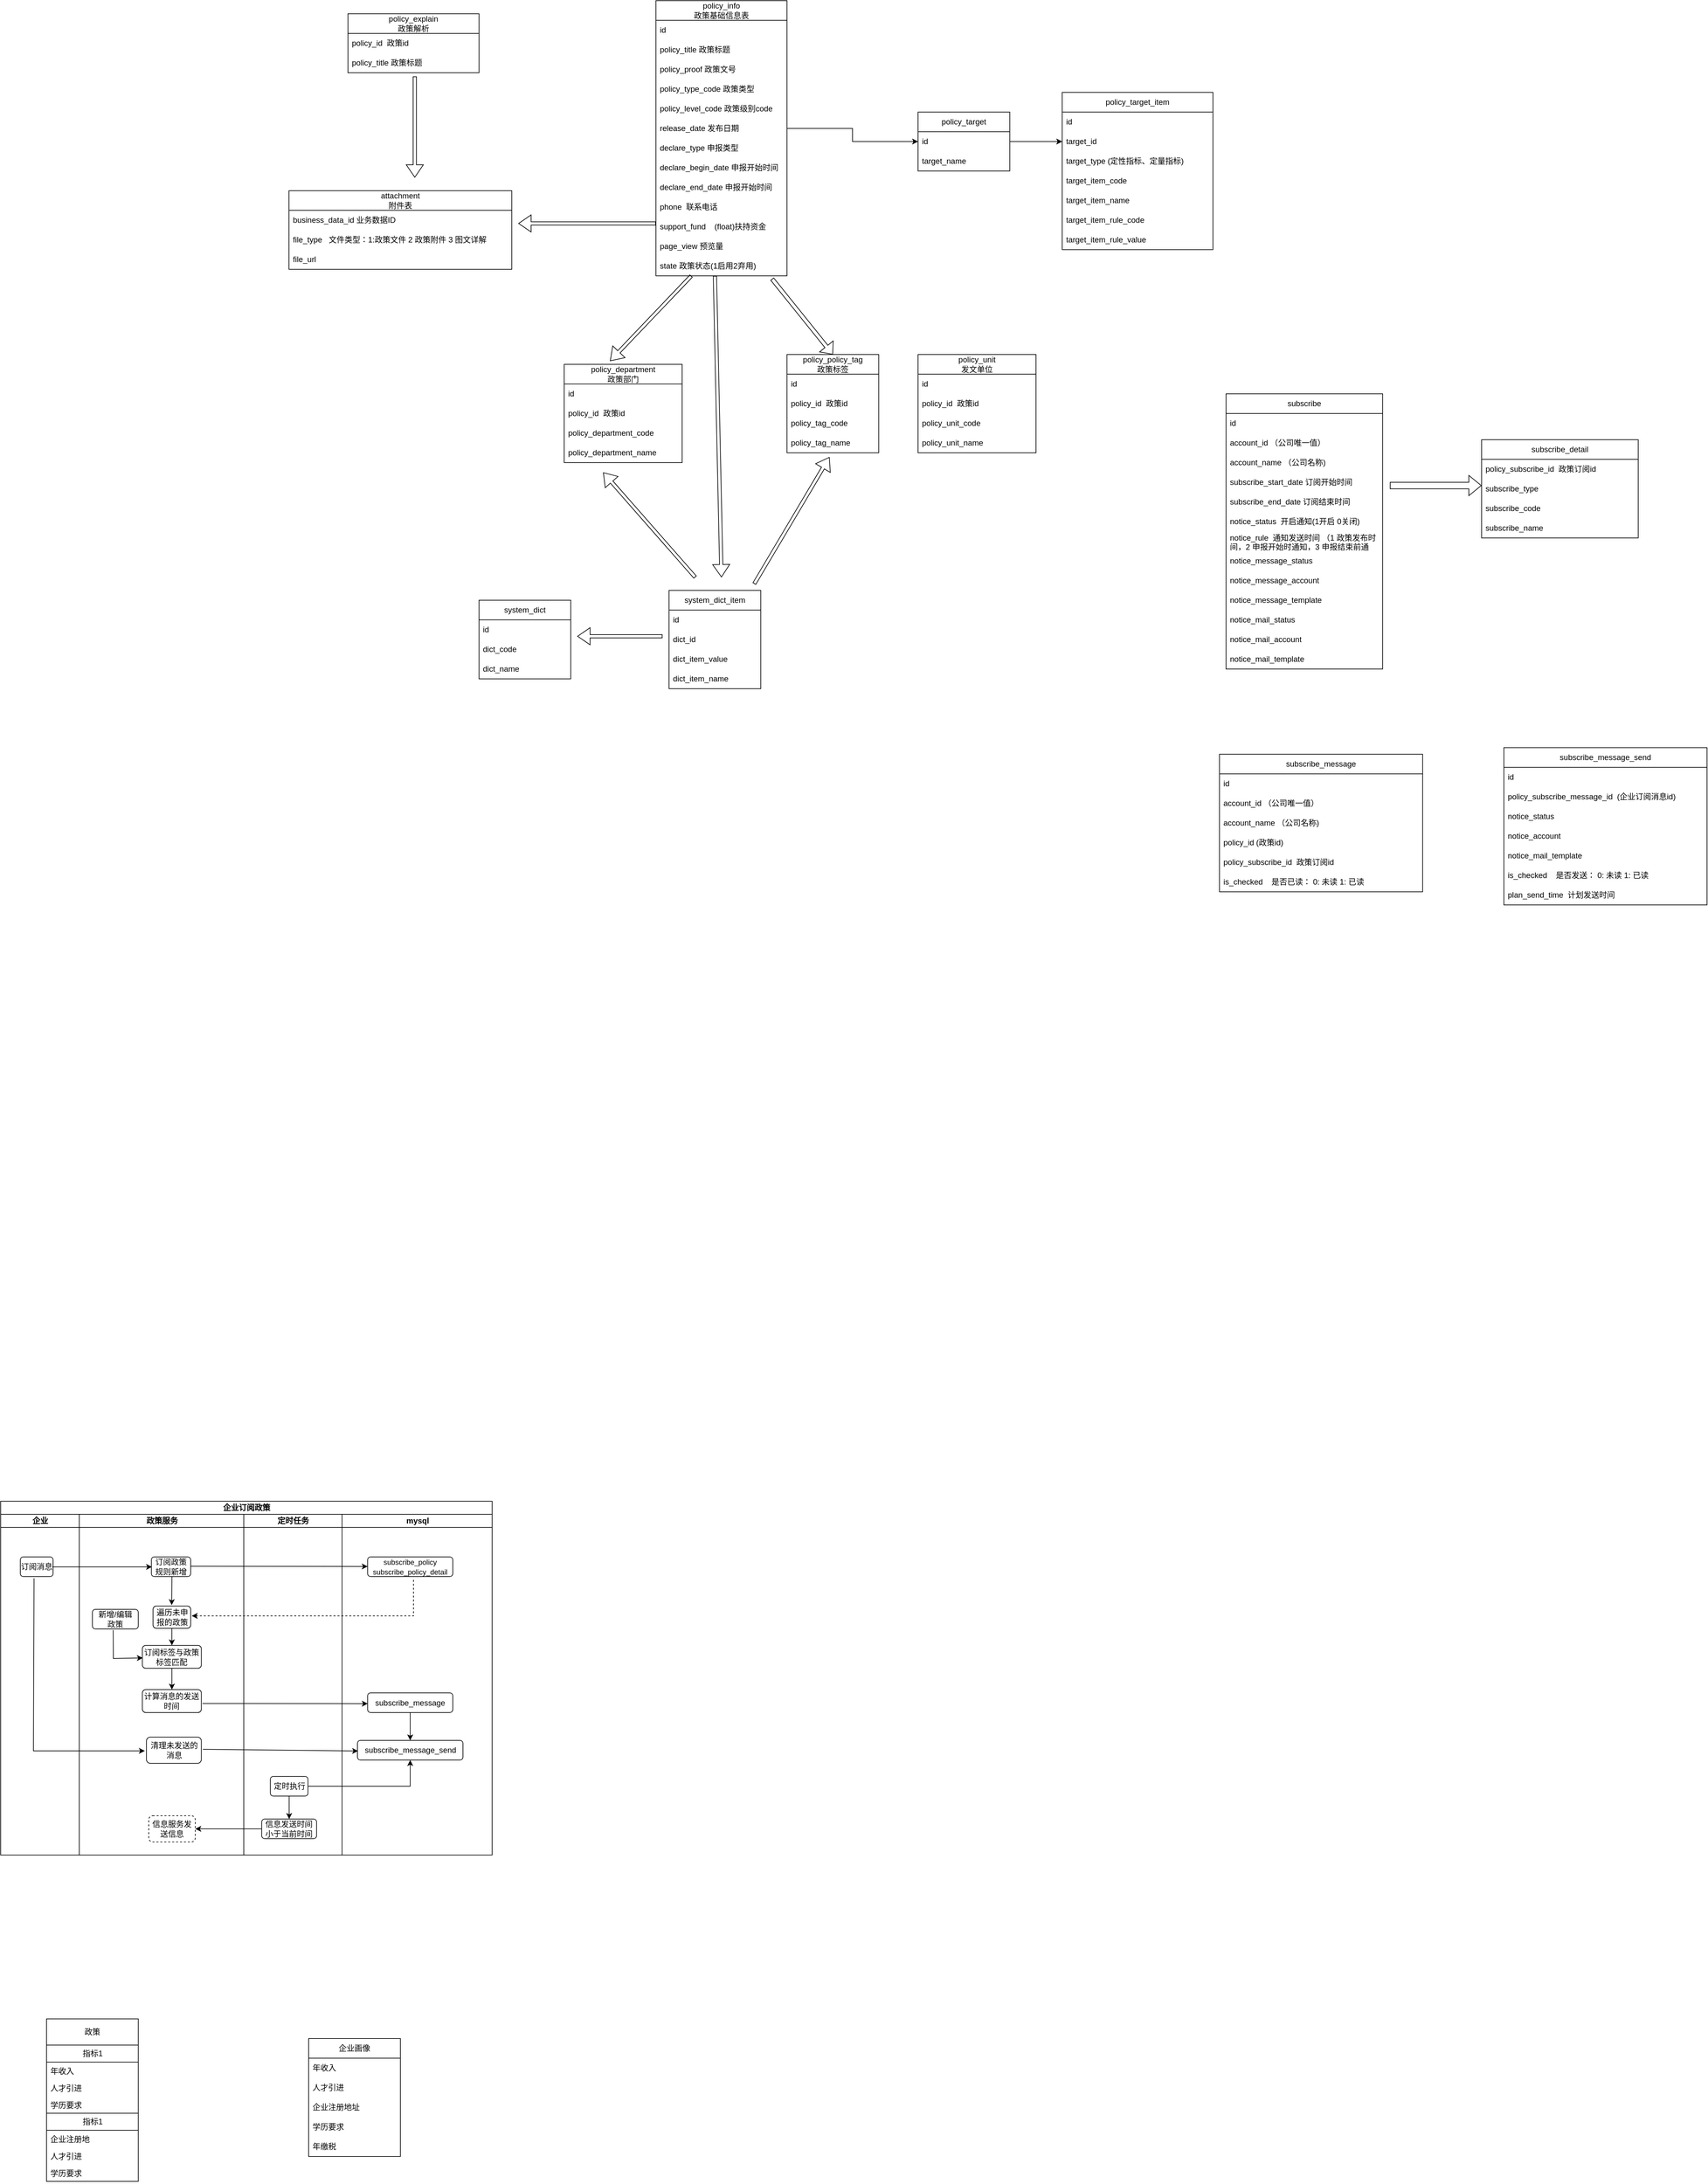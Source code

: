 <mxfile version="21.6.9" type="github">
  <diagram name="第 1 页" id="2xM9Q4XmKQ3uE5KLnZdW">
    <mxGraphModel dx="1790" dy="1680" grid="1" gridSize="10" guides="1" tooltips="1" connect="0" arrows="1" fold="1" page="1" pageScale="1" pageWidth="827" pageHeight="1169" math="0" shadow="0">
      <root>
        <mxCell id="0" />
        <mxCell id="1" parent="0" />
        <mxCell id="bisRe-8OawZfb11u8gYM-2" value="policy_info&lt;br&gt;政策基础信息表" style="swimlane;fontStyle=0;childLayout=stackLayout;horizontal=1;startSize=30;horizontalStack=0;resizeParent=1;resizeParentMax=0;resizeLast=0;collapsible=1;marginBottom=0;whiteSpace=wrap;html=1;" parent="1" vertex="1">
          <mxGeometry x="360" y="-120" width="200" height="420" as="geometry" />
        </mxCell>
        <mxCell id="bisRe-8OawZfb11u8gYM-3" value="id" style="text;strokeColor=none;fillColor=none;align=left;verticalAlign=middle;spacingLeft=4;spacingRight=4;overflow=hidden;points=[[0,0.5],[1,0.5]];portConstraint=eastwest;rotatable=0;whiteSpace=wrap;html=1;" parent="bisRe-8OawZfb11u8gYM-2" vertex="1">
          <mxGeometry y="30" width="200" height="30" as="geometry" />
        </mxCell>
        <mxCell id="bisRe-8OawZfb11u8gYM-4" value="policy_title&amp;nbsp;政策标题" style="text;strokeColor=none;fillColor=none;align=left;verticalAlign=middle;spacingLeft=4;spacingRight=4;overflow=hidden;points=[[0,0.5],[1,0.5]];portConstraint=eastwest;rotatable=0;whiteSpace=wrap;html=1;" parent="bisRe-8OawZfb11u8gYM-2" vertex="1">
          <mxGeometry y="60" width="200" height="30" as="geometry" />
        </mxCell>
        <mxCell id="bisRe-8OawZfb11u8gYM-5" value="policy_proof&amp;nbsp;政策文号" style="text;strokeColor=none;fillColor=none;align=left;verticalAlign=middle;spacingLeft=4;spacingRight=4;overflow=hidden;points=[[0,0.5],[1,0.5]];portConstraint=eastwest;rotatable=0;whiteSpace=wrap;html=1;" parent="bisRe-8OawZfb11u8gYM-2" vertex="1">
          <mxGeometry y="90" width="200" height="30" as="geometry" />
        </mxCell>
        <mxCell id="bisRe-8OawZfb11u8gYM-113" value="policy_type_code 政策类型" style="text;strokeColor=none;fillColor=none;align=left;verticalAlign=middle;spacingLeft=4;spacingRight=4;overflow=hidden;points=[[0,0.5],[1,0.5]];portConstraint=eastwest;rotatable=0;whiteSpace=wrap;html=1;" parent="bisRe-8OawZfb11u8gYM-2" vertex="1">
          <mxGeometry y="120" width="200" height="30" as="geometry" />
        </mxCell>
        <mxCell id="bisRe-8OawZfb11u8gYM-114" value="policy_level_code 政策级别code" style="text;strokeColor=none;fillColor=none;align=left;verticalAlign=middle;spacingLeft=4;spacingRight=4;overflow=hidden;points=[[0,0.5],[1,0.5]];portConstraint=eastwest;rotatable=0;whiteSpace=wrap;html=1;" parent="bisRe-8OawZfb11u8gYM-2" vertex="1">
          <mxGeometry y="150" width="200" height="30" as="geometry" />
        </mxCell>
        <mxCell id="bisRe-8OawZfb11u8gYM-95" value="release_date 发布日期" style="text;strokeColor=none;fillColor=none;align=left;verticalAlign=middle;spacingLeft=4;spacingRight=4;overflow=hidden;points=[[0,0.5],[1,0.5]];portConstraint=eastwest;rotatable=0;whiteSpace=wrap;html=1;" parent="bisRe-8OawZfb11u8gYM-2" vertex="1">
          <mxGeometry y="180" width="200" height="30" as="geometry" />
        </mxCell>
        <mxCell id="bisRe-8OawZfb11u8gYM-100" value="declare_type&amp;nbsp;申报类型" style="text;strokeColor=none;fillColor=none;align=left;verticalAlign=middle;spacingLeft=4;spacingRight=4;overflow=hidden;points=[[0,0.5],[1,0.5]];portConstraint=eastwest;rotatable=0;whiteSpace=wrap;html=1;" parent="bisRe-8OawZfb11u8gYM-2" vertex="1">
          <mxGeometry y="210" width="200" height="30" as="geometry" />
        </mxCell>
        <mxCell id="bisRe-8OawZfb11u8gYM-98" value="declare_begin_date&amp;nbsp;申报开始时间" style="text;strokeColor=none;fillColor=none;align=left;verticalAlign=middle;spacingLeft=4;spacingRight=4;overflow=hidden;points=[[0,0.5],[1,0.5]];portConstraint=eastwest;rotatable=0;whiteSpace=wrap;html=1;" parent="bisRe-8OawZfb11u8gYM-2" vertex="1">
          <mxGeometry y="240" width="200" height="30" as="geometry" />
        </mxCell>
        <mxCell id="bisRe-8OawZfb11u8gYM-97" value="declare_end_date&amp;nbsp;申报开始时间" style="text;strokeColor=none;fillColor=none;align=left;verticalAlign=middle;spacingLeft=4;spacingRight=4;overflow=hidden;points=[[0,0.5],[1,0.5]];portConstraint=eastwest;rotatable=0;whiteSpace=wrap;html=1;" parent="bisRe-8OawZfb11u8gYM-2" vertex="1">
          <mxGeometry y="270" width="200" height="30" as="geometry" />
        </mxCell>
        <mxCell id="bisRe-8OawZfb11u8gYM-99" value="phone&amp;nbsp; 联系电话" style="text;strokeColor=none;fillColor=none;align=left;verticalAlign=middle;spacingLeft=4;spacingRight=4;overflow=hidden;points=[[0,0.5],[1,0.5]];portConstraint=eastwest;rotatable=0;whiteSpace=wrap;html=1;" parent="bisRe-8OawZfb11u8gYM-2" vertex="1">
          <mxGeometry y="300" width="200" height="30" as="geometry" />
        </mxCell>
        <mxCell id="bisRe-8OawZfb11u8gYM-101" value="support_fund&amp;nbsp; &amp;nbsp; (float)扶持资金" style="text;strokeColor=none;fillColor=none;align=left;verticalAlign=middle;spacingLeft=4;spacingRight=4;overflow=hidden;points=[[0,0.5],[1,0.5]];portConstraint=eastwest;rotatable=0;whiteSpace=wrap;html=1;" parent="bisRe-8OawZfb11u8gYM-2" vertex="1">
          <mxGeometry y="330" width="200" height="30" as="geometry" />
        </mxCell>
        <mxCell id="bisRe-8OawZfb11u8gYM-102" value="page_view 预览量" style="text;strokeColor=none;fillColor=none;align=left;verticalAlign=middle;spacingLeft=4;spacingRight=4;overflow=hidden;points=[[0,0.5],[1,0.5]];portConstraint=eastwest;rotatable=0;whiteSpace=wrap;html=1;" parent="bisRe-8OawZfb11u8gYM-2" vertex="1">
          <mxGeometry y="360" width="200" height="30" as="geometry" />
        </mxCell>
        <mxCell id="bisRe-8OawZfb11u8gYM-127" value="state 政策状态(1启用2弃用)" style="text;strokeColor=none;fillColor=none;align=left;verticalAlign=middle;spacingLeft=4;spacingRight=4;overflow=hidden;points=[[0,0.5],[1,0.5]];portConstraint=eastwest;rotatable=0;whiteSpace=wrap;html=1;" parent="bisRe-8OawZfb11u8gYM-2" vertex="1">
          <mxGeometry y="390" width="200" height="30" as="geometry" />
        </mxCell>
        <mxCell id="bisRe-8OawZfb11u8gYM-6" value="attachment&lt;br&gt;附件表" style="swimlane;fontStyle=0;childLayout=stackLayout;horizontal=1;startSize=30;horizontalStack=0;resizeParent=1;resizeParentMax=0;resizeLast=0;collapsible=1;marginBottom=0;whiteSpace=wrap;html=1;" parent="1" vertex="1">
          <mxGeometry x="-200" y="170" width="340" height="120" as="geometry" />
        </mxCell>
        <mxCell id="bisRe-8OawZfb11u8gYM-7" value="business_data_id 业务数据ID" style="text;strokeColor=none;fillColor=none;align=left;verticalAlign=middle;spacingLeft=4;spacingRight=4;overflow=hidden;points=[[0,0.5],[1,0.5]];portConstraint=eastwest;rotatable=0;whiteSpace=wrap;html=1;" parent="bisRe-8OawZfb11u8gYM-6" vertex="1">
          <mxGeometry y="30" width="340" height="30" as="geometry" />
        </mxCell>
        <mxCell id="bisRe-8OawZfb11u8gYM-8" value="file_type&amp;nbsp; &amp;nbsp;文件类型：1:政策文件 2 政策附件 3 图文详解" style="text;strokeColor=none;fillColor=none;align=left;verticalAlign=middle;spacingLeft=4;spacingRight=4;overflow=hidden;points=[[0,0.5],[1,0.5]];portConstraint=eastwest;rotatable=0;whiteSpace=wrap;html=1;" parent="bisRe-8OawZfb11u8gYM-6" vertex="1">
          <mxGeometry y="60" width="340" height="30" as="geometry" />
        </mxCell>
        <mxCell id="bisRe-8OawZfb11u8gYM-9" value="file_url" style="text;strokeColor=none;fillColor=none;align=left;verticalAlign=middle;spacingLeft=4;spacingRight=4;overflow=hidden;points=[[0,0.5],[1,0.5]];portConstraint=eastwest;rotatable=0;whiteSpace=wrap;html=1;" parent="bisRe-8OawZfb11u8gYM-6" vertex="1">
          <mxGeometry y="90" width="340" height="30" as="geometry" />
        </mxCell>
        <mxCell id="bisRe-8OawZfb11u8gYM-15" value="policy_policy_tag&lt;br&gt;政策标签" style="swimlane;fontStyle=0;childLayout=stackLayout;horizontal=1;startSize=30;horizontalStack=0;resizeParent=1;resizeParentMax=0;resizeLast=0;collapsible=1;marginBottom=0;whiteSpace=wrap;html=1;" parent="1" vertex="1">
          <mxGeometry x="560" y="420" width="140" height="150" as="geometry" />
        </mxCell>
        <mxCell id="bisRe-8OawZfb11u8gYM-16" value="id" style="text;strokeColor=none;fillColor=none;align=left;verticalAlign=middle;spacingLeft=4;spacingRight=4;overflow=hidden;points=[[0,0.5],[1,0.5]];portConstraint=eastwest;rotatable=0;whiteSpace=wrap;html=1;" parent="bisRe-8OawZfb11u8gYM-15" vertex="1">
          <mxGeometry y="30" width="140" height="30" as="geometry" />
        </mxCell>
        <mxCell id="bisRe-8OawZfb11u8gYM-17" value="policy_id&amp;nbsp; 政策id" style="text;strokeColor=none;fillColor=none;align=left;verticalAlign=middle;spacingLeft=4;spacingRight=4;overflow=hidden;points=[[0,0.5],[1,0.5]];portConstraint=eastwest;rotatable=0;whiteSpace=wrap;html=1;" parent="bisRe-8OawZfb11u8gYM-15" vertex="1">
          <mxGeometry y="60" width="140" height="30" as="geometry" />
        </mxCell>
        <mxCell id="bisRe-8OawZfb11u8gYM-18" value="policy_tag_code" style="text;strokeColor=none;fillColor=none;align=left;verticalAlign=middle;spacingLeft=4;spacingRight=4;overflow=hidden;points=[[0,0.5],[1,0.5]];portConstraint=eastwest;rotatable=0;whiteSpace=wrap;html=1;" parent="bisRe-8OawZfb11u8gYM-15" vertex="1">
          <mxGeometry y="90" width="140" height="30" as="geometry" />
        </mxCell>
        <mxCell id="bisRe-8OawZfb11u8gYM-19" value="policy_tag_name" style="text;strokeColor=none;fillColor=none;align=left;verticalAlign=middle;spacingLeft=4;spacingRight=4;overflow=hidden;points=[[0,0.5],[1,0.5]];portConstraint=eastwest;rotatable=0;whiteSpace=wrap;html=1;" parent="bisRe-8OawZfb11u8gYM-15" vertex="1">
          <mxGeometry y="120" width="140" height="30" as="geometry" />
        </mxCell>
        <mxCell id="bisRe-8OawZfb11u8gYM-25" value="policy_department&lt;br&gt;政策部门" style="swimlane;fontStyle=0;childLayout=stackLayout;horizontal=1;startSize=30;horizontalStack=0;resizeParent=1;resizeParentMax=0;resizeLast=0;collapsible=1;marginBottom=0;whiteSpace=wrap;html=1;" parent="1" vertex="1">
          <mxGeometry x="220" y="435" width="180" height="150" as="geometry" />
        </mxCell>
        <mxCell id="bisRe-8OawZfb11u8gYM-26" value="id" style="text;strokeColor=none;fillColor=none;align=left;verticalAlign=middle;spacingLeft=4;spacingRight=4;overflow=hidden;points=[[0,0.5],[1,0.5]];portConstraint=eastwest;rotatable=0;whiteSpace=wrap;html=1;" parent="bisRe-8OawZfb11u8gYM-25" vertex="1">
          <mxGeometry y="30" width="180" height="30" as="geometry" />
        </mxCell>
        <mxCell id="bisRe-8OawZfb11u8gYM-27" value="policy_id&amp;nbsp; 政策id" style="text;strokeColor=none;fillColor=none;align=left;verticalAlign=middle;spacingLeft=4;spacingRight=4;overflow=hidden;points=[[0,0.5],[1,0.5]];portConstraint=eastwest;rotatable=0;whiteSpace=wrap;html=1;" parent="bisRe-8OawZfb11u8gYM-25" vertex="1">
          <mxGeometry y="60" width="180" height="30" as="geometry" />
        </mxCell>
        <mxCell id="bisRe-8OawZfb11u8gYM-28" value="policy_department_code" style="text;strokeColor=none;fillColor=none;align=left;verticalAlign=middle;spacingLeft=4;spacingRight=4;overflow=hidden;points=[[0,0.5],[1,0.5]];portConstraint=eastwest;rotatable=0;whiteSpace=wrap;html=1;" parent="bisRe-8OawZfb11u8gYM-25" vertex="1">
          <mxGeometry y="90" width="180" height="30" as="geometry" />
        </mxCell>
        <mxCell id="bisRe-8OawZfb11u8gYM-29" value="policy_department_name" style="text;strokeColor=none;fillColor=none;align=left;verticalAlign=middle;spacingLeft=4;spacingRight=4;overflow=hidden;points=[[0,0.5],[1,0.5]];portConstraint=eastwest;rotatable=0;whiteSpace=wrap;html=1;" parent="bisRe-8OawZfb11u8gYM-25" vertex="1">
          <mxGeometry y="120" width="180" height="30" as="geometry" />
        </mxCell>
        <mxCell id="bisRe-8OawZfb11u8gYM-36" value="system_dict" style="swimlane;fontStyle=0;childLayout=stackLayout;horizontal=1;startSize=30;horizontalStack=0;resizeParent=1;resizeParentMax=0;resizeLast=0;collapsible=1;marginBottom=0;whiteSpace=wrap;html=1;" parent="1" vertex="1">
          <mxGeometry x="90" y="795" width="140" height="120" as="geometry" />
        </mxCell>
        <mxCell id="bisRe-8OawZfb11u8gYM-37" value="id" style="text;strokeColor=none;fillColor=none;align=left;verticalAlign=middle;spacingLeft=4;spacingRight=4;overflow=hidden;points=[[0,0.5],[1,0.5]];portConstraint=eastwest;rotatable=0;whiteSpace=wrap;html=1;" parent="bisRe-8OawZfb11u8gYM-36" vertex="1">
          <mxGeometry y="30" width="140" height="30" as="geometry" />
        </mxCell>
        <mxCell id="bisRe-8OawZfb11u8gYM-38" value="dict_code" style="text;strokeColor=none;fillColor=none;align=left;verticalAlign=middle;spacingLeft=4;spacingRight=4;overflow=hidden;points=[[0,0.5],[1,0.5]];portConstraint=eastwest;rotatable=0;whiteSpace=wrap;html=1;" parent="bisRe-8OawZfb11u8gYM-36" vertex="1">
          <mxGeometry y="60" width="140" height="30" as="geometry" />
        </mxCell>
        <mxCell id="bisRe-8OawZfb11u8gYM-39" value="dict_name" style="text;strokeColor=none;fillColor=none;align=left;verticalAlign=middle;spacingLeft=4;spacingRight=4;overflow=hidden;points=[[0,0.5],[1,0.5]];portConstraint=eastwest;rotatable=0;whiteSpace=wrap;html=1;" parent="bisRe-8OawZfb11u8gYM-36" vertex="1">
          <mxGeometry y="90" width="140" height="30" as="geometry" />
        </mxCell>
        <mxCell id="bisRe-8OawZfb11u8gYM-40" value="system_dict_item" style="swimlane;fontStyle=0;childLayout=stackLayout;horizontal=1;startSize=30;horizontalStack=0;resizeParent=1;resizeParentMax=0;resizeLast=0;collapsible=1;marginBottom=0;whiteSpace=wrap;html=1;" parent="1" vertex="1">
          <mxGeometry x="380" y="780" width="140" height="150" as="geometry" />
        </mxCell>
        <mxCell id="bisRe-8OawZfb11u8gYM-41" value="id" style="text;strokeColor=none;fillColor=none;align=left;verticalAlign=middle;spacingLeft=4;spacingRight=4;overflow=hidden;points=[[0,0.5],[1,0.5]];portConstraint=eastwest;rotatable=0;whiteSpace=wrap;html=1;" parent="bisRe-8OawZfb11u8gYM-40" vertex="1">
          <mxGeometry y="30" width="140" height="30" as="geometry" />
        </mxCell>
        <mxCell id="bisRe-8OawZfb11u8gYM-42" value="dict_id" style="text;strokeColor=none;fillColor=none;align=left;verticalAlign=middle;spacingLeft=4;spacingRight=4;overflow=hidden;points=[[0,0.5],[1,0.5]];portConstraint=eastwest;rotatable=0;whiteSpace=wrap;html=1;" parent="bisRe-8OawZfb11u8gYM-40" vertex="1">
          <mxGeometry y="60" width="140" height="30" as="geometry" />
        </mxCell>
        <mxCell id="bisRe-8OawZfb11u8gYM-43" value="dict_item_value" style="text;strokeColor=none;fillColor=none;align=left;verticalAlign=middle;spacingLeft=4;spacingRight=4;overflow=hidden;points=[[0,0.5],[1,0.5]];portConstraint=eastwest;rotatable=0;whiteSpace=wrap;html=1;" parent="bisRe-8OawZfb11u8gYM-40" vertex="1">
          <mxGeometry y="90" width="140" height="30" as="geometry" />
        </mxCell>
        <mxCell id="bisRe-8OawZfb11u8gYM-44" value="dict_item_name" style="text;strokeColor=none;fillColor=none;align=left;verticalAlign=middle;spacingLeft=4;spacingRight=4;overflow=hidden;points=[[0,0.5],[1,0.5]];portConstraint=eastwest;rotatable=0;whiteSpace=wrap;html=1;" parent="bisRe-8OawZfb11u8gYM-40" vertex="1">
          <mxGeometry y="120" width="140" height="30" as="geometry" />
        </mxCell>
        <mxCell id="bisRe-8OawZfb11u8gYM-61" value="" style="shape=flexArrow;endArrow=classic;html=1;rounded=0;width=5;" parent="1" edge="1">
          <mxGeometry width="50" height="50" relative="1" as="geometry">
            <mxPoint x="414" y="300" as="sourcePoint" />
            <mxPoint x="290" y="430" as="targetPoint" />
          </mxGeometry>
        </mxCell>
        <mxCell id="bisRe-8OawZfb11u8gYM-64" value="" style="shape=flexArrow;endArrow=classic;html=1;rounded=0;width=5.714;exitX=0.886;exitY=1.153;exitDx=0;exitDy=0;exitPerimeter=0;entryX=0.5;entryY=0;entryDx=0;entryDy=0;endSize=4.757;" parent="1" source="bisRe-8OawZfb11u8gYM-127" target="bisRe-8OawZfb11u8gYM-15" edge="1">
          <mxGeometry width="50" height="50" relative="1" as="geometry">
            <mxPoint x="530" y="280" as="sourcePoint" />
            <mxPoint x="860" y="430" as="targetPoint" />
          </mxGeometry>
        </mxCell>
        <mxCell id="bisRe-8OawZfb11u8gYM-65" value="" style="shape=flexArrow;endArrow=classic;html=1;rounded=0;width=5;entryX=0.463;entryY=1.218;entryDx=0;entryDy=0;entryPerimeter=0;" parent="1" target="bisRe-8OawZfb11u8gYM-19" edge="1">
          <mxGeometry width="50" height="50" relative="1" as="geometry">
            <mxPoint x="510" y="770" as="sourcePoint" />
            <mxPoint x="840" y="590" as="targetPoint" />
          </mxGeometry>
        </mxCell>
        <mxCell id="bisRe-8OawZfb11u8gYM-68" value="" style="shape=flexArrow;endArrow=classic;html=1;rounded=0;width=5;" parent="1" edge="1">
          <mxGeometry width="50" height="50" relative="1" as="geometry">
            <mxPoint x="420" y="760" as="sourcePoint" />
            <mxPoint x="279.5" y="600" as="targetPoint" />
          </mxGeometry>
        </mxCell>
        <mxCell id="bisRe-8OawZfb11u8gYM-74" value="policy_target" style="swimlane;fontStyle=0;childLayout=stackLayout;horizontal=1;startSize=30;horizontalStack=0;resizeParent=1;resizeParentMax=0;resizeLast=0;collapsible=1;marginBottom=0;whiteSpace=wrap;html=1;" parent="1" vertex="1">
          <mxGeometry x="760" y="50" width="140" height="90" as="geometry" />
        </mxCell>
        <mxCell id="bisRe-8OawZfb11u8gYM-75" value="id" style="text;strokeColor=none;fillColor=none;align=left;verticalAlign=middle;spacingLeft=4;spacingRight=4;overflow=hidden;points=[[0,0.5],[1,0.5]];portConstraint=eastwest;rotatable=0;whiteSpace=wrap;html=1;" parent="bisRe-8OawZfb11u8gYM-74" vertex="1">
          <mxGeometry y="30" width="140" height="30" as="geometry" />
        </mxCell>
        <mxCell id="bisRe-8OawZfb11u8gYM-76" value="target_name" style="text;strokeColor=none;fillColor=none;align=left;verticalAlign=middle;spacingLeft=4;spacingRight=4;overflow=hidden;points=[[0,0.5],[1,0.5]];portConstraint=eastwest;rotatable=0;whiteSpace=wrap;html=1;" parent="bisRe-8OawZfb11u8gYM-74" vertex="1">
          <mxGeometry y="60" width="140" height="30" as="geometry" />
        </mxCell>
        <mxCell id="bisRe-8OawZfb11u8gYM-78" value="policy_target_item" style="swimlane;fontStyle=0;childLayout=stackLayout;horizontal=1;startSize=30;horizontalStack=0;resizeParent=1;resizeParentMax=0;resizeLast=0;collapsible=1;marginBottom=0;whiteSpace=wrap;html=1;" parent="1" vertex="1">
          <mxGeometry x="980" y="20" width="230" height="240" as="geometry" />
        </mxCell>
        <mxCell id="bisRe-8OawZfb11u8gYM-79" value="id" style="text;strokeColor=none;fillColor=none;align=left;verticalAlign=middle;spacingLeft=4;spacingRight=4;overflow=hidden;points=[[0,0.5],[1,0.5]];portConstraint=eastwest;rotatable=0;whiteSpace=wrap;html=1;" parent="bisRe-8OawZfb11u8gYM-78" vertex="1">
          <mxGeometry y="30" width="230" height="30" as="geometry" />
        </mxCell>
        <mxCell id="bisRe-8OawZfb11u8gYM-80" value="target_id" style="text;strokeColor=none;fillColor=none;align=left;verticalAlign=middle;spacingLeft=4;spacingRight=4;overflow=hidden;points=[[0,0.5],[1,0.5]];portConstraint=eastwest;rotatable=0;whiteSpace=wrap;html=1;" parent="bisRe-8OawZfb11u8gYM-78" vertex="1">
          <mxGeometry y="60" width="230" height="30" as="geometry" />
        </mxCell>
        <mxCell id="bisRe-8OawZfb11u8gYM-86" value="target_type (定性指标、定量指标)" style="text;strokeColor=none;fillColor=none;align=left;verticalAlign=middle;spacingLeft=4;spacingRight=4;overflow=hidden;points=[[0,0.5],[1,0.5]];portConstraint=eastwest;rotatable=0;whiteSpace=wrap;html=1;" parent="bisRe-8OawZfb11u8gYM-78" vertex="1">
          <mxGeometry y="90" width="230" height="30" as="geometry" />
        </mxCell>
        <mxCell id="bisRe-8OawZfb11u8gYM-81" value="target_item_code" style="text;strokeColor=none;fillColor=none;align=left;verticalAlign=middle;spacingLeft=4;spacingRight=4;overflow=hidden;points=[[0,0.5],[1,0.5]];portConstraint=eastwest;rotatable=0;whiteSpace=wrap;html=1;" parent="bisRe-8OawZfb11u8gYM-78" vertex="1">
          <mxGeometry y="120" width="230" height="30" as="geometry" />
        </mxCell>
        <mxCell id="bisRe-8OawZfb11u8gYM-84" value="target_item_name" style="text;strokeColor=none;fillColor=none;align=left;verticalAlign=middle;spacingLeft=4;spacingRight=4;overflow=hidden;points=[[0,0.5],[1,0.5]];portConstraint=eastwest;rotatable=0;whiteSpace=wrap;html=1;" parent="bisRe-8OawZfb11u8gYM-78" vertex="1">
          <mxGeometry y="150" width="230" height="30" as="geometry" />
        </mxCell>
        <mxCell id="bisRe-8OawZfb11u8gYM-85" value="target_item_rule_code" style="text;strokeColor=none;fillColor=none;align=left;verticalAlign=middle;spacingLeft=4;spacingRight=4;overflow=hidden;points=[[0,0.5],[1,0.5]];portConstraint=eastwest;rotatable=0;whiteSpace=wrap;html=1;" parent="bisRe-8OawZfb11u8gYM-78" vertex="1">
          <mxGeometry y="180" width="230" height="30" as="geometry" />
        </mxCell>
        <mxCell id="bisRe-8OawZfb11u8gYM-87" value="target_item_rule_value" style="text;strokeColor=none;fillColor=none;align=left;verticalAlign=middle;spacingLeft=4;spacingRight=4;overflow=hidden;points=[[0,0.5],[1,0.5]];portConstraint=eastwest;rotatable=0;whiteSpace=wrap;html=1;" parent="bisRe-8OawZfb11u8gYM-78" vertex="1">
          <mxGeometry y="210" width="230" height="30" as="geometry" />
        </mxCell>
        <mxCell id="bisRe-8OawZfb11u8gYM-83" value="" style="shape=flexArrow;endArrow=classic;html=1;rounded=0;width=5;" parent="1" edge="1">
          <mxGeometry width="50" height="50" relative="1" as="geometry">
            <mxPoint x="360" y="220" as="sourcePoint" />
            <mxPoint x="150" y="220" as="targetPoint" />
          </mxGeometry>
        </mxCell>
        <mxCell id="bisRe-8OawZfb11u8gYM-88" value="subscribe" style="swimlane;fontStyle=0;childLayout=stackLayout;horizontal=1;startSize=30;horizontalStack=0;resizeParent=1;resizeParentMax=0;resizeLast=0;collapsible=1;marginBottom=0;whiteSpace=wrap;html=1;" parent="1" vertex="1">
          <mxGeometry x="1230" y="480" width="239" height="420" as="geometry" />
        </mxCell>
        <mxCell id="_FJIvnEvY_UykfFv3QYx-8" value="id" style="text;strokeColor=none;fillColor=none;align=left;verticalAlign=middle;spacingLeft=4;spacingRight=4;overflow=hidden;points=[[0,0.5],[1,0.5]];portConstraint=eastwest;rotatable=0;whiteSpace=wrap;html=1;" parent="bisRe-8OawZfb11u8gYM-88" vertex="1">
          <mxGeometry y="30" width="239" height="30" as="geometry" />
        </mxCell>
        <mxCell id="bisRe-8OawZfb11u8gYM-89" value="account_id （公司唯一值）" style="text;strokeColor=none;fillColor=none;align=left;verticalAlign=middle;spacingLeft=4;spacingRight=4;overflow=hidden;points=[[0,0.5],[1,0.5]];portConstraint=eastwest;rotatable=0;whiteSpace=wrap;html=1;" parent="bisRe-8OawZfb11u8gYM-88" vertex="1">
          <mxGeometry y="60" width="239" height="30" as="geometry" />
        </mxCell>
        <mxCell id="_FJIvnEvY_UykfFv3QYx-19" value="account_name （公司名称)" style="text;strokeColor=none;fillColor=none;align=left;verticalAlign=middle;spacingLeft=4;spacingRight=4;overflow=hidden;points=[[0,0.5],[1,0.5]];portConstraint=eastwest;rotatable=0;whiteSpace=wrap;html=1;" parent="bisRe-8OawZfb11u8gYM-88" vertex="1">
          <mxGeometry y="90" width="239" height="30" as="geometry" />
        </mxCell>
        <mxCell id="bisRe-8OawZfb11u8gYM-94" value="subscribe_start_date 订阅开始时间" style="text;strokeColor=none;fillColor=none;align=left;verticalAlign=middle;spacingLeft=4;spacingRight=4;overflow=hidden;points=[[0,0.5],[1,0.5]];portConstraint=eastwest;rotatable=0;whiteSpace=wrap;html=1;" parent="bisRe-8OawZfb11u8gYM-88" vertex="1">
          <mxGeometry y="120" width="239" height="30" as="geometry" />
        </mxCell>
        <mxCell id="bisRe-8OawZfb11u8gYM-93" value="subscribe_end_date 订阅结束时间" style="text;strokeColor=none;fillColor=none;align=left;verticalAlign=middle;spacingLeft=4;spacingRight=4;overflow=hidden;points=[[0,0.5],[1,0.5]];portConstraint=eastwest;rotatable=0;whiteSpace=wrap;html=1;" parent="bisRe-8OawZfb11u8gYM-88" vertex="1">
          <mxGeometry y="150" width="239" height="30" as="geometry" />
        </mxCell>
        <mxCell id="_FJIvnEvY_UykfFv3QYx-12" value="notice_status&amp;nbsp; 开启通知(1开启 0关闭)" style="text;strokeColor=none;fillColor=none;align=left;verticalAlign=middle;spacingLeft=4;spacingRight=4;overflow=hidden;points=[[0,0.5],[1,0.5]];portConstraint=eastwest;rotatable=0;whiteSpace=wrap;html=1;" parent="bisRe-8OawZfb11u8gYM-88" vertex="1">
          <mxGeometry y="180" width="239" height="30" as="geometry" />
        </mxCell>
        <mxCell id="_FJIvnEvY_UykfFv3QYx-11" value="notice_rule&amp;nbsp; 通知发送时间 （1 政策发布时间，2 申报开始时通知，3 申报结束前通知）" style="text;strokeColor=none;fillColor=none;align=left;verticalAlign=middle;spacingLeft=4;spacingRight=4;overflow=hidden;points=[[0,0.5],[1,0.5]];portConstraint=eastwest;rotatable=0;whiteSpace=wrap;html=1;" parent="bisRe-8OawZfb11u8gYM-88" vertex="1">
          <mxGeometry y="210" width="239" height="30" as="geometry" />
        </mxCell>
        <mxCell id="_FJIvnEvY_UykfFv3QYx-10" value="notice_message_status" style="text;strokeColor=none;fillColor=none;align=left;verticalAlign=middle;spacingLeft=4;spacingRight=4;overflow=hidden;points=[[0,0.5],[1,0.5]];portConstraint=eastwest;rotatable=0;whiteSpace=wrap;html=1;" parent="bisRe-8OawZfb11u8gYM-88" vertex="1">
          <mxGeometry y="240" width="239" height="30" as="geometry" />
        </mxCell>
        <mxCell id="_FJIvnEvY_UykfFv3QYx-13" value="notice_message_account" style="text;strokeColor=none;fillColor=none;align=left;verticalAlign=middle;spacingLeft=4;spacingRight=4;overflow=hidden;points=[[0,0.5],[1,0.5]];portConstraint=eastwest;rotatable=0;whiteSpace=wrap;html=1;" parent="bisRe-8OawZfb11u8gYM-88" vertex="1">
          <mxGeometry y="270" width="239" height="30" as="geometry" />
        </mxCell>
        <mxCell id="_FJIvnEvY_UykfFv3QYx-16" value="notice_message_template" style="text;strokeColor=none;fillColor=none;align=left;verticalAlign=middle;spacingLeft=4;spacingRight=4;overflow=hidden;points=[[0,0.5],[1,0.5]];portConstraint=eastwest;rotatable=0;whiteSpace=wrap;html=1;" parent="bisRe-8OawZfb11u8gYM-88" vertex="1">
          <mxGeometry y="300" width="239" height="30" as="geometry" />
        </mxCell>
        <mxCell id="_FJIvnEvY_UykfFv3QYx-15" value="notice_mail_status" style="text;strokeColor=none;fillColor=none;align=left;verticalAlign=middle;spacingLeft=4;spacingRight=4;overflow=hidden;points=[[0,0.5],[1,0.5]];portConstraint=eastwest;rotatable=0;whiteSpace=wrap;html=1;" parent="bisRe-8OawZfb11u8gYM-88" vertex="1">
          <mxGeometry y="330" width="239" height="30" as="geometry" />
        </mxCell>
        <mxCell id="_FJIvnEvY_UykfFv3QYx-14" value="notice_mail_account" style="text;strokeColor=none;fillColor=none;align=left;verticalAlign=middle;spacingLeft=4;spacingRight=4;overflow=hidden;points=[[0,0.5],[1,0.5]];portConstraint=eastwest;rotatable=0;whiteSpace=wrap;html=1;" parent="bisRe-8OawZfb11u8gYM-88" vertex="1">
          <mxGeometry y="360" width="239" height="30" as="geometry" />
        </mxCell>
        <mxCell id="_FJIvnEvY_UykfFv3QYx-17" value="notice_mail_template" style="text;strokeColor=none;fillColor=none;align=left;verticalAlign=middle;spacingLeft=4;spacingRight=4;overflow=hidden;points=[[0,0.5],[1,0.5]];portConstraint=eastwest;rotatable=0;whiteSpace=wrap;html=1;" parent="bisRe-8OawZfb11u8gYM-88" vertex="1">
          <mxGeometry y="390" width="239" height="30" as="geometry" />
        </mxCell>
        <mxCell id="bisRe-8OawZfb11u8gYM-103" style="edgeStyle=orthogonalEdgeStyle;rounded=0;orthogonalLoop=1;jettySize=auto;html=1;exitX=1;exitY=0.5;exitDx=0;exitDy=0;" parent="1" source="bisRe-8OawZfb11u8gYM-95" target="bisRe-8OawZfb11u8gYM-75" edge="1">
          <mxGeometry relative="1" as="geometry" />
        </mxCell>
        <mxCell id="bisRe-8OawZfb11u8gYM-104" style="edgeStyle=orthogonalEdgeStyle;rounded=0;orthogonalLoop=1;jettySize=auto;html=1;exitX=1;exitY=0.5;exitDx=0;exitDy=0;entryX=0;entryY=0.5;entryDx=0;entryDy=0;" parent="1" source="bisRe-8OawZfb11u8gYM-75" target="bisRe-8OawZfb11u8gYM-80" edge="1">
          <mxGeometry relative="1" as="geometry" />
        </mxCell>
        <mxCell id="bisRe-8OawZfb11u8gYM-105" value="subscribe_detail" style="swimlane;fontStyle=0;childLayout=stackLayout;horizontal=1;startSize=30;horizontalStack=0;resizeParent=1;resizeParentMax=0;resizeLast=0;collapsible=1;marginBottom=0;whiteSpace=wrap;html=1;" parent="1" vertex="1">
          <mxGeometry x="1620" y="550" width="239" height="150" as="geometry" />
        </mxCell>
        <mxCell id="bisRe-8OawZfb11u8gYM-107" value="policy_subscribe_id&amp;nbsp; 政策订阅id" style="text;strokeColor=none;fillColor=none;align=left;verticalAlign=middle;spacingLeft=4;spacingRight=4;overflow=hidden;points=[[0,0.5],[1,0.5]];portConstraint=eastwest;rotatable=0;whiteSpace=wrap;html=1;" parent="bisRe-8OawZfb11u8gYM-105" vertex="1">
          <mxGeometry y="30" width="239" height="30" as="geometry" />
        </mxCell>
        <mxCell id="bisRe-8OawZfb11u8gYM-111" value="subscribe_type" style="text;strokeColor=none;fillColor=none;align=left;verticalAlign=middle;spacingLeft=4;spacingRight=4;overflow=hidden;points=[[0,0.5],[1,0.5]];portConstraint=eastwest;rotatable=0;whiteSpace=wrap;html=1;" parent="bisRe-8OawZfb11u8gYM-105" vertex="1">
          <mxGeometry y="60" width="239" height="30" as="geometry" />
        </mxCell>
        <mxCell id="bisRe-8OawZfb11u8gYM-112" value="subscribe_code" style="text;strokeColor=none;fillColor=none;align=left;verticalAlign=middle;spacingLeft=4;spacingRight=4;overflow=hidden;points=[[0,0.5],[1,0.5]];portConstraint=eastwest;rotatable=0;whiteSpace=wrap;html=1;" parent="bisRe-8OawZfb11u8gYM-105" vertex="1">
          <mxGeometry y="90" width="239" height="30" as="geometry" />
        </mxCell>
        <mxCell id="_FJIvnEvY_UykfFv3QYx-9" value="subscribe_name" style="text;strokeColor=none;fillColor=none;align=left;verticalAlign=middle;spacingLeft=4;spacingRight=4;overflow=hidden;points=[[0,0.5],[1,0.5]];portConstraint=eastwest;rotatable=0;whiteSpace=wrap;html=1;" parent="bisRe-8OawZfb11u8gYM-105" vertex="1">
          <mxGeometry y="120" width="239" height="30" as="geometry" />
        </mxCell>
        <mxCell id="bisRe-8OawZfb11u8gYM-115" value="" style="shape=flexArrow;endArrow=classic;html=1;rounded=0;width=5;" parent="1" edge="1">
          <mxGeometry width="50" height="50" relative="1" as="geometry">
            <mxPoint x="450" y="300" as="sourcePoint" />
            <mxPoint x="460" y="760" as="targetPoint" />
          </mxGeometry>
        </mxCell>
        <mxCell id="bisRe-8OawZfb11u8gYM-116" value="" style="shape=flexArrow;endArrow=classic;html=1;rounded=0;width=5;" parent="1" edge="1">
          <mxGeometry width="50" height="50" relative="1" as="geometry">
            <mxPoint x="370" y="850" as="sourcePoint" />
            <mxPoint x="240" y="850" as="targetPoint" />
          </mxGeometry>
        </mxCell>
        <mxCell id="bisRe-8OawZfb11u8gYM-117" value="policy_explain&lt;br&gt;政策解析" style="swimlane;fontStyle=0;childLayout=stackLayout;horizontal=1;startSize=30;horizontalStack=0;resizeParent=1;resizeParentMax=0;resizeLast=0;collapsible=1;marginBottom=0;whiteSpace=wrap;html=1;" parent="1" vertex="1">
          <mxGeometry x="-110" y="-100" width="200" height="90" as="geometry" />
        </mxCell>
        <mxCell id="bisRe-8OawZfb11u8gYM-118" value="policy_id&amp;nbsp; 政策id" style="text;strokeColor=none;fillColor=none;align=left;verticalAlign=middle;spacingLeft=4;spacingRight=4;overflow=hidden;points=[[0,0.5],[1,0.5]];portConstraint=eastwest;rotatable=0;whiteSpace=wrap;html=1;" parent="bisRe-8OawZfb11u8gYM-117" vertex="1">
          <mxGeometry y="30" width="200" height="30" as="geometry" />
        </mxCell>
        <mxCell id="bisRe-8OawZfb11u8gYM-119" value="policy_title&amp;nbsp;政策标题" style="text;strokeColor=none;fillColor=none;align=left;verticalAlign=middle;spacingLeft=4;spacingRight=4;overflow=hidden;points=[[0,0.5],[1,0.5]];portConstraint=eastwest;rotatable=0;whiteSpace=wrap;html=1;" parent="bisRe-8OawZfb11u8gYM-117" vertex="1">
          <mxGeometry y="60" width="200" height="30" as="geometry" />
        </mxCell>
        <mxCell id="bisRe-8OawZfb11u8gYM-121" value="" style="shape=flexArrow;endArrow=classic;html=1;rounded=0;width=5;exitX=0.51;exitY=1.187;exitDx=0;exitDy=0;exitPerimeter=0;" parent="1" source="bisRe-8OawZfb11u8gYM-119" edge="1">
          <mxGeometry width="50" height="50" relative="1" as="geometry">
            <mxPoint x="370" y="230" as="sourcePoint" />
            <mxPoint x="-8" y="150" as="targetPoint" />
          </mxGeometry>
        </mxCell>
        <mxCell id="bisRe-8OawZfb11u8gYM-122" value="policy_unit&lt;br&gt;发文单位" style="swimlane;fontStyle=0;childLayout=stackLayout;horizontal=1;startSize=30;horizontalStack=0;resizeParent=1;resizeParentMax=0;resizeLast=0;collapsible=1;marginBottom=0;whiteSpace=wrap;html=1;" parent="1" vertex="1">
          <mxGeometry x="760" y="420" width="180" height="150" as="geometry" />
        </mxCell>
        <mxCell id="bisRe-8OawZfb11u8gYM-123" value="id" style="text;strokeColor=none;fillColor=none;align=left;verticalAlign=middle;spacingLeft=4;spacingRight=4;overflow=hidden;points=[[0,0.5],[1,0.5]];portConstraint=eastwest;rotatable=0;whiteSpace=wrap;html=1;" parent="bisRe-8OawZfb11u8gYM-122" vertex="1">
          <mxGeometry y="30" width="180" height="30" as="geometry" />
        </mxCell>
        <mxCell id="bisRe-8OawZfb11u8gYM-124" value="policy_id&amp;nbsp; 政策id" style="text;strokeColor=none;fillColor=none;align=left;verticalAlign=middle;spacingLeft=4;spacingRight=4;overflow=hidden;points=[[0,0.5],[1,0.5]];portConstraint=eastwest;rotatable=0;whiteSpace=wrap;html=1;" parent="bisRe-8OawZfb11u8gYM-122" vertex="1">
          <mxGeometry y="60" width="180" height="30" as="geometry" />
        </mxCell>
        <mxCell id="bisRe-8OawZfb11u8gYM-125" value="policy_unit_code" style="text;strokeColor=none;fillColor=none;align=left;verticalAlign=middle;spacingLeft=4;spacingRight=4;overflow=hidden;points=[[0,0.5],[1,0.5]];portConstraint=eastwest;rotatable=0;whiteSpace=wrap;html=1;" parent="bisRe-8OawZfb11u8gYM-122" vertex="1">
          <mxGeometry y="90" width="180" height="30" as="geometry" />
        </mxCell>
        <mxCell id="bisRe-8OawZfb11u8gYM-126" value="policy_unit_name" style="text;strokeColor=none;fillColor=none;align=left;verticalAlign=middle;spacingLeft=4;spacingRight=4;overflow=hidden;points=[[0,0.5],[1,0.5]];portConstraint=eastwest;rotatable=0;whiteSpace=wrap;html=1;" parent="bisRe-8OawZfb11u8gYM-122" vertex="1">
          <mxGeometry y="120" width="180" height="30" as="geometry" />
        </mxCell>
        <mxCell id="_FJIvnEvY_UykfFv3QYx-1" value="subscribe_message" style="swimlane;fontStyle=0;childLayout=stackLayout;horizontal=1;startSize=30;horizontalStack=0;resizeParent=1;resizeParentMax=0;resizeLast=0;collapsible=1;marginBottom=0;whiteSpace=wrap;html=1;" parent="1" vertex="1">
          <mxGeometry x="1220" y="1030" width="310" height="210" as="geometry" />
        </mxCell>
        <mxCell id="_FJIvnEvY_UykfFv3QYx-20" value="id" style="text;strokeColor=none;fillColor=none;align=left;verticalAlign=middle;spacingLeft=4;spacingRight=4;overflow=hidden;points=[[0,0.5],[1,0.5]];portConstraint=eastwest;rotatable=0;whiteSpace=wrap;html=1;" parent="_FJIvnEvY_UykfFv3QYx-1" vertex="1">
          <mxGeometry y="30" width="310" height="30" as="geometry" />
        </mxCell>
        <mxCell id="_FJIvnEvY_UykfFv3QYx-2" value="account_id （公司唯一值）" style="text;strokeColor=none;fillColor=none;align=left;verticalAlign=middle;spacingLeft=4;spacingRight=4;overflow=hidden;points=[[0,0.5],[1,0.5]];portConstraint=eastwest;rotatable=0;whiteSpace=wrap;html=1;" parent="_FJIvnEvY_UykfFv3QYx-1" vertex="1">
          <mxGeometry y="60" width="310" height="30" as="geometry" />
        </mxCell>
        <mxCell id="_FJIvnEvY_UykfFv3QYx-3" value="account_name （公司名称)" style="text;strokeColor=none;fillColor=none;align=left;verticalAlign=middle;spacingLeft=4;spacingRight=4;overflow=hidden;points=[[0,0.5],[1,0.5]];portConstraint=eastwest;rotatable=0;whiteSpace=wrap;html=1;" parent="_FJIvnEvY_UykfFv3QYx-1" vertex="1">
          <mxGeometry y="90" width="310" height="30" as="geometry" />
        </mxCell>
        <mxCell id="_FJIvnEvY_UykfFv3QYx-29" value="policy_id (政策id)" style="text;strokeColor=none;fillColor=none;align=left;verticalAlign=middle;spacingLeft=4;spacingRight=4;overflow=hidden;points=[[0,0.5],[1,0.5]];portConstraint=eastwest;rotatable=0;whiteSpace=wrap;html=1;" parent="_FJIvnEvY_UykfFv3QYx-1" vertex="1">
          <mxGeometry y="120" width="310" height="30" as="geometry" />
        </mxCell>
        <mxCell id="_FJIvnEvY_UykfFv3QYx-6" value="policy_subscribe_id&amp;nbsp; 政策订阅id" style="text;strokeColor=none;fillColor=none;align=left;verticalAlign=middle;spacingLeft=4;spacingRight=4;overflow=hidden;points=[[0,0.5],[1,0.5]];portConstraint=eastwest;rotatable=0;whiteSpace=wrap;html=1;" parent="_FJIvnEvY_UykfFv3QYx-1" vertex="1">
          <mxGeometry y="150" width="310" height="30" as="geometry" />
        </mxCell>
        <mxCell id="_FJIvnEvY_UykfFv3QYx-36" value="is_checked&amp;nbsp; &amp;nbsp;&amp;nbsp;是否已读： 0: 未读 1: 已读" style="text;strokeColor=none;fillColor=none;align=left;verticalAlign=middle;spacingLeft=4;spacingRight=4;overflow=hidden;points=[[0,0.5],[1,0.5]];portConstraint=eastwest;rotatable=0;whiteSpace=wrap;html=1;" parent="_FJIvnEvY_UykfFv3QYx-1" vertex="1">
          <mxGeometry y="180" width="310" height="30" as="geometry" />
        </mxCell>
        <mxCell id="_FJIvnEvY_UykfFv3QYx-18" value="" style="shape=flexArrow;endArrow=classic;html=1;rounded=0;" parent="1" edge="1">
          <mxGeometry width="50" height="50" relative="1" as="geometry">
            <mxPoint x="1480" y="620" as="sourcePoint" />
            <mxPoint x="1620" y="620" as="targetPoint" />
          </mxGeometry>
        </mxCell>
        <mxCell id="_FJIvnEvY_UykfFv3QYx-30" value="subscribe_message_send" style="swimlane;fontStyle=0;childLayout=stackLayout;horizontal=1;startSize=30;horizontalStack=0;resizeParent=1;resizeParentMax=0;resizeLast=0;collapsible=1;marginBottom=0;whiteSpace=wrap;html=1;" parent="1" vertex="1">
          <mxGeometry x="1654" y="1020" width="310" height="240" as="geometry" />
        </mxCell>
        <mxCell id="_FJIvnEvY_UykfFv3QYx-31" value="id" style="text;strokeColor=none;fillColor=none;align=left;verticalAlign=middle;spacingLeft=4;spacingRight=4;overflow=hidden;points=[[0,0.5],[1,0.5]];portConstraint=eastwest;rotatable=0;whiteSpace=wrap;html=1;" parent="_FJIvnEvY_UykfFv3QYx-30" vertex="1">
          <mxGeometry y="30" width="310" height="30" as="geometry" />
        </mxCell>
        <mxCell id="_FJIvnEvY_UykfFv3QYx-32" value="policy_subscribe_message_id&amp;nbsp; (企业订阅消息id)" style="text;strokeColor=none;fillColor=none;align=left;verticalAlign=middle;spacingLeft=4;spacingRight=4;overflow=hidden;points=[[0,0.5],[1,0.5]];portConstraint=eastwest;rotatable=0;whiteSpace=wrap;html=1;" parent="_FJIvnEvY_UykfFv3QYx-30" vertex="1">
          <mxGeometry y="60" width="310" height="30" as="geometry" />
        </mxCell>
        <mxCell id="_FJIvnEvY_UykfFv3QYx-35" value="notice_status" style="text;strokeColor=none;fillColor=none;align=left;verticalAlign=middle;spacingLeft=4;spacingRight=4;overflow=hidden;points=[[0,0.5],[1,0.5]];portConstraint=eastwest;rotatable=0;whiteSpace=wrap;html=1;" parent="_FJIvnEvY_UykfFv3QYx-30" vertex="1">
          <mxGeometry y="90" width="310" height="30" as="geometry" />
        </mxCell>
        <mxCell id="_FJIvnEvY_UykfFv3QYx-34" value="notice_account" style="text;strokeColor=none;fillColor=none;align=left;verticalAlign=middle;spacingLeft=4;spacingRight=4;overflow=hidden;points=[[0,0.5],[1,0.5]];portConstraint=eastwest;rotatable=0;whiteSpace=wrap;html=1;" parent="_FJIvnEvY_UykfFv3QYx-30" vertex="1">
          <mxGeometry y="120" width="310" height="30" as="geometry" />
        </mxCell>
        <mxCell id="_FJIvnEvY_UykfFv3QYx-37" value="notice_mail_template" style="text;strokeColor=none;fillColor=none;align=left;verticalAlign=middle;spacingLeft=4;spacingRight=4;overflow=hidden;points=[[0,0.5],[1,0.5]];portConstraint=eastwest;rotatable=0;whiteSpace=wrap;html=1;" parent="_FJIvnEvY_UykfFv3QYx-30" vertex="1">
          <mxGeometry y="150" width="310" height="30" as="geometry" />
        </mxCell>
        <mxCell id="_FJIvnEvY_UykfFv3QYx-38" value="&lt;span style=&quot;color: rgb(0, 0, 0); font-family: Helvetica; font-size: 12px; font-style: normal; font-variant-ligatures: normal; font-variant-caps: normal; font-weight: 400; letter-spacing: normal; orphans: 2; text-align: left; text-indent: 0px; text-transform: none; widows: 2; word-spacing: 0px; -webkit-text-stroke-width: 0px; background-color: rgb(251, 251, 251); text-decoration-thickness: initial; text-decoration-style: initial; text-decoration-color: initial; float: none; display: inline !important;&quot;&gt;is_checked&amp;nbsp; &amp;nbsp;&amp;nbsp;是否发送： 0: 未读 1: 已读&lt;/span&gt;" style="text;strokeColor=none;fillColor=none;align=left;verticalAlign=middle;spacingLeft=4;spacingRight=4;overflow=hidden;points=[[0,0.5],[1,0.5]];portConstraint=eastwest;rotatable=0;whiteSpace=wrap;html=1;" parent="_FJIvnEvY_UykfFv3QYx-30" vertex="1">
          <mxGeometry y="180" width="310" height="30" as="geometry" />
        </mxCell>
        <mxCell id="_FJIvnEvY_UykfFv3QYx-39" value="plan_send_time&amp;nbsp; 计划发送时间" style="text;strokeColor=none;fillColor=none;align=left;verticalAlign=middle;spacingLeft=4;spacingRight=4;overflow=hidden;points=[[0,0.5],[1,0.5]];portConstraint=eastwest;rotatable=0;whiteSpace=wrap;html=1;" parent="_FJIvnEvY_UykfFv3QYx-30" vertex="1">
          <mxGeometry y="210" width="310" height="30" as="geometry" />
        </mxCell>
        <mxCell id="7U41KO869kOjIQt08ySt-1" value="企业订阅政策" style="swimlane;childLayout=stackLayout;resizeParent=1;resizeParentMax=0;startSize=20;html=1;" parent="1" vertex="1">
          <mxGeometry x="-640.0" y="2170" width="750.0" height="540" as="geometry" />
        </mxCell>
        <mxCell id="7U41KO869kOjIQt08ySt-2" value="企业" style="swimlane;startSize=20;html=1;" parent="7U41KO869kOjIQt08ySt-1" vertex="1">
          <mxGeometry y="20" width="120" height="520" as="geometry" />
        </mxCell>
        <mxCell id="7U41KO869kOjIQt08ySt-9" value="订阅消息" style="rounded=1;whiteSpace=wrap;html=1;" parent="7U41KO869kOjIQt08ySt-2" vertex="1">
          <mxGeometry x="30" y="65" width="50" height="30" as="geometry" />
        </mxCell>
        <mxCell id="7U41KO869kOjIQt08ySt-3" value="政策服务" style="swimlane;startSize=20;html=1;aspect=fixed;" parent="7U41KO869kOjIQt08ySt-1" vertex="1">
          <mxGeometry x="120" y="20" width="251.0" height="520" as="geometry" />
        </mxCell>
        <mxCell id="7U41KO869kOjIQt08ySt-16" value="订阅政策规则新增" style="rounded=1;whiteSpace=wrap;html=1;" parent="7U41KO869kOjIQt08ySt-3" vertex="1">
          <mxGeometry x="110" y="65" width="60" height="30" as="geometry" />
        </mxCell>
        <mxCell id="7U41KO869kOjIQt08ySt-34" value="" style="edgeStyle=orthogonalEdgeStyle;rounded=0;orthogonalLoop=1;jettySize=auto;html=1;" parent="7U41KO869kOjIQt08ySt-3" source="7U41KO869kOjIQt08ySt-23" target="7U41KO869kOjIQt08ySt-33" edge="1">
          <mxGeometry relative="1" as="geometry" />
        </mxCell>
        <mxCell id="7U41KO869kOjIQt08ySt-23" value="遍历未申报的政策" style="rounded=1;whiteSpace=wrap;html=1;" parent="7U41KO869kOjIQt08ySt-3" vertex="1">
          <mxGeometry x="112.5" y="140" width="57.5" height="34" as="geometry" />
        </mxCell>
        <mxCell id="7U41KO869kOjIQt08ySt-25" value="" style="endArrow=classic;html=1;rounded=0;entryX=0.496;entryY=-0.043;entryDx=0;entryDy=0;entryPerimeter=0;exitX=0.523;exitY=1.004;exitDx=0;exitDy=0;exitPerimeter=0;" parent="7U41KO869kOjIQt08ySt-3" source="7U41KO869kOjIQt08ySt-16" target="7U41KO869kOjIQt08ySt-23" edge="1">
          <mxGeometry width="50" height="50" relative="1" as="geometry">
            <mxPoint x="140.0" y="150" as="sourcePoint" />
            <mxPoint x="190.0" y="100" as="targetPoint" />
          </mxGeometry>
        </mxCell>
        <mxCell id="7U41KO869kOjIQt08ySt-27" value="新增/编辑&lt;br&gt;政策" style="rounded=1;whiteSpace=wrap;html=1;" parent="7U41KO869kOjIQt08ySt-3" vertex="1">
          <mxGeometry x="20" y="145" width="70" height="30" as="geometry" />
        </mxCell>
        <mxCell id="7U41KO869kOjIQt08ySt-28" value="" style="endArrow=classic;html=1;rounded=0;exitX=0.453;exitY=1.056;exitDx=0;exitDy=0;exitPerimeter=0;entryX=0.008;entryY=0.548;entryDx=0;entryDy=0;entryPerimeter=0;" parent="7U41KO869kOjIQt08ySt-3" source="7U41KO869kOjIQt08ySt-27" target="7U41KO869kOjIQt08ySt-33" edge="1">
          <mxGeometry width="50" height="50" relative="1" as="geometry">
            <mxPoint x="200.0" y="240" as="sourcePoint" />
            <mxPoint x="110.0" y="160" as="targetPoint" />
            <Array as="points">
              <mxPoint x="52.0" y="220" />
            </Array>
          </mxGeometry>
        </mxCell>
        <mxCell id="7U41KO869kOjIQt08ySt-45" value="" style="edgeStyle=orthogonalEdgeStyle;rounded=0;orthogonalLoop=1;jettySize=auto;html=1;" parent="7U41KO869kOjIQt08ySt-3" source="7U41KO869kOjIQt08ySt-33" target="7U41KO869kOjIQt08ySt-44" edge="1">
          <mxGeometry relative="1" as="geometry" />
        </mxCell>
        <mxCell id="7U41KO869kOjIQt08ySt-33" value="订阅标签与政策标签匹配" style="rounded=1;whiteSpace=wrap;html=1;" parent="7U41KO869kOjIQt08ySt-3" vertex="1">
          <mxGeometry x="96.25" y="200" width="90" height="35" as="geometry" />
        </mxCell>
        <mxCell id="7U41KO869kOjIQt08ySt-42" value="信息服务发送信息" style="rounded=1;whiteSpace=wrap;html=1;dashed=1;" parent="7U41KO869kOjIQt08ySt-3" vertex="1">
          <mxGeometry x="106.0" y="460" width="71" height="40" as="geometry" />
        </mxCell>
        <mxCell id="7U41KO869kOjIQt08ySt-44" value="计算消息的发送时间" style="rounded=1;whiteSpace=wrap;html=1;" parent="7U41KO869kOjIQt08ySt-3" vertex="1">
          <mxGeometry x="96.25" y="267.5" width="90" height="35" as="geometry" />
        </mxCell>
        <mxCell id="7U41KO869kOjIQt08ySt-52" value="清理未发送的消息" style="rounded=1;whiteSpace=wrap;html=1;" parent="7U41KO869kOjIQt08ySt-3" vertex="1">
          <mxGeometry x="102.5" y="340" width="83.75" height="40" as="geometry" />
        </mxCell>
        <mxCell id="7U41KO869kOjIQt08ySt-49" value="" style="edgeStyle=orthogonalEdgeStyle;rounded=0;orthogonalLoop=1;jettySize=auto;html=1;" parent="7U41KO869kOjIQt08ySt-1" source="7U41KO869kOjIQt08ySt-46" target="7U41KO869kOjIQt08ySt-42" edge="1">
          <mxGeometry relative="1" as="geometry" />
        </mxCell>
        <mxCell id="7U41KO869kOjIQt08ySt-4" value="定时任务" style="swimlane;startSize=20;html=1;" parent="7U41KO869kOjIQt08ySt-1" vertex="1">
          <mxGeometry x="371.0" y="20" width="150" height="520" as="geometry" />
        </mxCell>
        <mxCell id="7U41KO869kOjIQt08ySt-48" value="" style="edgeStyle=orthogonalEdgeStyle;rounded=0;orthogonalLoop=1;jettySize=auto;html=1;" parent="7U41KO869kOjIQt08ySt-4" source="7U41KO869kOjIQt08ySt-39" target="7U41KO869kOjIQt08ySt-46" edge="1">
          <mxGeometry relative="1" as="geometry" />
        </mxCell>
        <mxCell id="7U41KO869kOjIQt08ySt-39" value="定时执行" style="rounded=1;whiteSpace=wrap;html=1;" parent="7U41KO869kOjIQt08ySt-4" vertex="1">
          <mxGeometry x="40.5" y="400" width="57.5" height="30" as="geometry" />
        </mxCell>
        <mxCell id="7U41KO869kOjIQt08ySt-46" value="信息发送时间小于当前时间" style="rounded=1;whiteSpace=wrap;html=1;" parent="7U41KO869kOjIQt08ySt-4" vertex="1">
          <mxGeometry x="27.38" y="465" width="83.75" height="30" as="geometry" />
        </mxCell>
        <mxCell id="7U41KO869kOjIQt08ySt-17" value="" style="endArrow=classic;html=1;rounded=0;exitX=0.978;exitY=0.507;exitDx=0;exitDy=0;exitPerimeter=0;entryX=0.016;entryY=0.507;entryDx=0;entryDy=0;entryPerimeter=0;" parent="7U41KO869kOjIQt08ySt-1" source="7U41KO869kOjIQt08ySt-9" target="7U41KO869kOjIQt08ySt-16" edge="1">
          <mxGeometry width="50" height="50" relative="1" as="geometry">
            <mxPoint x="220.0" y="120" as="sourcePoint" />
            <mxPoint x="270.0" y="70" as="targetPoint" />
          </mxGeometry>
        </mxCell>
        <mxCell id="7U41KO869kOjIQt08ySt-22" value="" style="endArrow=classic;html=1;rounded=0;exitX=1.002;exitY=0.476;exitDx=0;exitDy=0;exitPerimeter=0;entryX=0.001;entryY=0.486;entryDx=0;entryDy=0;entryPerimeter=0;" parent="7U41KO869kOjIQt08ySt-1" source="7U41KO869kOjIQt08ySt-16" target="7U41KO869kOjIQt08ySt-21" edge="1">
          <mxGeometry width="50" height="50" relative="1" as="geometry">
            <mxPoint x="89" y="109" as="sourcePoint" />
            <mxPoint x="163" y="109" as="targetPoint" />
          </mxGeometry>
        </mxCell>
        <mxCell id="7U41KO869kOjIQt08ySt-26" value="" style="endArrow=classic;html=1;rounded=0;entryX=1.028;entryY=0.44;entryDx=0;entryDy=0;entryPerimeter=0;dashed=1;" parent="7U41KO869kOjIQt08ySt-1" target="7U41KO869kOjIQt08ySt-23" edge="1">
          <mxGeometry width="50" height="50" relative="1" as="geometry">
            <mxPoint x="630.0" y="120" as="sourcePoint" />
            <mxPoint x="370.0" y="150" as="targetPoint" />
            <Array as="points">
              <mxPoint x="630.0" y="175" />
            </Array>
          </mxGeometry>
        </mxCell>
        <mxCell id="7U41KO869kOjIQt08ySt-6" value="mysql" style="swimlane;startSize=20;html=1;" parent="7U41KO869kOjIQt08ySt-1" vertex="1">
          <mxGeometry x="521.0" y="20" width="229" height="520" as="geometry" />
        </mxCell>
        <mxCell id="7U41KO869kOjIQt08ySt-21" value="&lt;font style=&quot;&quot;&gt;&lt;font style=&quot;font-size: 11px;&quot;&gt;subscribe_policy&lt;/font&gt;&lt;br style=&quot;font-size: 11px;&quot;&gt;&lt;span style=&quot;font-size: 11px;&quot;&gt;subscribe_policy_detail&lt;/span&gt;&lt;/font&gt;" style="rounded=1;whiteSpace=wrap;html=1;" parent="7U41KO869kOjIQt08ySt-6" vertex="1">
          <mxGeometry x="39" y="65" width="130" height="30" as="geometry" />
        </mxCell>
        <mxCell id="7U41KO869kOjIQt08ySt-32" value="" style="edgeStyle=orthogonalEdgeStyle;rounded=0;orthogonalLoop=1;jettySize=auto;html=1;" parent="7U41KO869kOjIQt08ySt-6" source="7U41KO869kOjIQt08ySt-30" target="7U41KO869kOjIQt08ySt-31" edge="1">
          <mxGeometry relative="1" as="geometry" />
        </mxCell>
        <mxCell id="7U41KO869kOjIQt08ySt-30" value="subscribe_message" style="rounded=1;whiteSpace=wrap;html=1;" parent="7U41KO869kOjIQt08ySt-6" vertex="1">
          <mxGeometry x="39" y="272.5" width="130" height="30" as="geometry" />
        </mxCell>
        <mxCell id="7U41KO869kOjIQt08ySt-31" value="subscribe_message_send" style="rounded=1;whiteSpace=wrap;html=1;" parent="7U41KO869kOjIQt08ySt-6" vertex="1">
          <mxGeometry x="23.5" y="345" width="161" height="30" as="geometry" />
        </mxCell>
        <mxCell id="7U41KO869kOjIQt08ySt-38" value="" style="endArrow=classic;html=1;rounded=0;exitX=1.019;exitY=0.606;exitDx=0;exitDy=0;exitPerimeter=0;entryX=0.002;entryY=0.549;entryDx=0;entryDy=0;entryPerimeter=0;" parent="7U41KO869kOjIQt08ySt-1" source="7U41KO869kOjIQt08ySt-44" target="7U41KO869kOjIQt08ySt-30" edge="1">
          <mxGeometry width="50" height="50" relative="1" as="geometry">
            <mxPoint x="410.0" y="220" as="sourcePoint" />
            <mxPoint x="550.0" y="240" as="targetPoint" />
          </mxGeometry>
        </mxCell>
        <mxCell id="7U41KO869kOjIQt08ySt-40" value="" style="edgeStyle=orthogonalEdgeStyle;rounded=0;orthogonalLoop=1;jettySize=auto;html=1;" parent="7U41KO869kOjIQt08ySt-1" source="7U41KO869kOjIQt08ySt-39" target="7U41KO869kOjIQt08ySt-31" edge="1">
          <mxGeometry relative="1" as="geometry" />
        </mxCell>
        <mxCell id="7U41KO869kOjIQt08ySt-53" value="" style="endArrow=classic;html=1;rounded=0;exitX=0.419;exitY=1.086;exitDx=0;exitDy=0;exitPerimeter=0;" parent="7U41KO869kOjIQt08ySt-1" source="7U41KO869kOjIQt08ySt-9" edge="1">
          <mxGeometry width="50" height="50" relative="1" as="geometry">
            <mxPoint x="360.0" y="360" as="sourcePoint" />
            <mxPoint x="220.0" y="381" as="targetPoint" />
            <Array as="points">
              <mxPoint x="50.0" y="381" />
            </Array>
          </mxGeometry>
        </mxCell>
        <mxCell id="7U41KO869kOjIQt08ySt-55" value="" style="endArrow=classic;html=1;rounded=0;entryX=0.006;entryY=0.54;entryDx=0;entryDy=0;entryPerimeter=0;exitX=1.028;exitY=0.466;exitDx=0;exitDy=0;exitPerimeter=0;" parent="7U41KO869kOjIQt08ySt-1" source="7U41KO869kOjIQt08ySt-52" target="7U41KO869kOjIQt08ySt-31" edge="1">
          <mxGeometry width="50" height="50" relative="1" as="geometry">
            <mxPoint x="360.0" y="510" as="sourcePoint" />
            <mxPoint x="410.0" y="460" as="targetPoint" />
          </mxGeometry>
        </mxCell>
        <mxCell id="UyHdMAJt9d4iDrEaoFpb-10" value="指标1" style="swimlane;fontStyle=0;childLayout=stackLayout;horizontal=1;startSize=26;fillColor=none;horizontalStack=0;resizeParent=1;resizeParentMax=0;resizeLast=0;collapsible=1;marginBottom=0;html=1;" vertex="1" parent="1">
          <mxGeometry x="-570" y="3000" width="140" height="104" as="geometry" />
        </mxCell>
        <mxCell id="UyHdMAJt9d4iDrEaoFpb-11" value="年收入" style="text;strokeColor=none;fillColor=none;align=left;verticalAlign=top;spacingLeft=4;spacingRight=4;overflow=hidden;rotatable=0;points=[[0,0.5],[1,0.5]];portConstraint=eastwest;whiteSpace=wrap;html=1;" vertex="1" parent="UyHdMAJt9d4iDrEaoFpb-10">
          <mxGeometry y="26" width="140" height="26" as="geometry" />
        </mxCell>
        <mxCell id="UyHdMAJt9d4iDrEaoFpb-12" value="人才引进" style="text;strokeColor=none;fillColor=none;align=left;verticalAlign=top;spacingLeft=4;spacingRight=4;overflow=hidden;rotatable=0;points=[[0,0.5],[1,0.5]];portConstraint=eastwest;whiteSpace=wrap;html=1;" vertex="1" parent="UyHdMAJt9d4iDrEaoFpb-10">
          <mxGeometry y="52" width="140" height="26" as="geometry" />
        </mxCell>
        <mxCell id="UyHdMAJt9d4iDrEaoFpb-13" value="学历要求" style="text;strokeColor=none;fillColor=none;align=left;verticalAlign=top;spacingLeft=4;spacingRight=4;overflow=hidden;rotatable=0;points=[[0,0.5],[1,0.5]];portConstraint=eastwest;whiteSpace=wrap;html=1;" vertex="1" parent="UyHdMAJt9d4iDrEaoFpb-10">
          <mxGeometry y="78" width="140" height="26" as="geometry" />
        </mxCell>
        <mxCell id="UyHdMAJt9d4iDrEaoFpb-16" value="企业画像" style="swimlane;fontStyle=0;childLayout=stackLayout;horizontal=1;startSize=30;horizontalStack=0;resizeParent=1;resizeParentMax=0;resizeLast=0;collapsible=1;marginBottom=0;whiteSpace=wrap;html=1;" vertex="1" parent="1">
          <mxGeometry x="-170" y="2990" width="140" height="180" as="geometry" />
        </mxCell>
        <mxCell id="UyHdMAJt9d4iDrEaoFpb-17" value="年收入" style="text;strokeColor=none;fillColor=none;align=left;verticalAlign=middle;spacingLeft=4;spacingRight=4;overflow=hidden;points=[[0,0.5],[1,0.5]];portConstraint=eastwest;rotatable=0;whiteSpace=wrap;html=1;" vertex="1" parent="UyHdMAJt9d4iDrEaoFpb-16">
          <mxGeometry y="30" width="140" height="30" as="geometry" />
        </mxCell>
        <mxCell id="UyHdMAJt9d4iDrEaoFpb-18" value="人才引进" style="text;strokeColor=none;fillColor=none;align=left;verticalAlign=middle;spacingLeft=4;spacingRight=4;overflow=hidden;points=[[0,0.5],[1,0.5]];portConstraint=eastwest;rotatable=0;whiteSpace=wrap;html=1;" vertex="1" parent="UyHdMAJt9d4iDrEaoFpb-16">
          <mxGeometry y="60" width="140" height="30" as="geometry" />
        </mxCell>
        <mxCell id="UyHdMAJt9d4iDrEaoFpb-19" value="企业注册地址" style="text;strokeColor=none;fillColor=none;align=left;verticalAlign=middle;spacingLeft=4;spacingRight=4;overflow=hidden;points=[[0,0.5],[1,0.5]];portConstraint=eastwest;rotatable=0;whiteSpace=wrap;html=1;" vertex="1" parent="UyHdMAJt9d4iDrEaoFpb-16">
          <mxGeometry y="90" width="140" height="30" as="geometry" />
        </mxCell>
        <mxCell id="UyHdMAJt9d4iDrEaoFpb-25" value="学历要求" style="text;strokeColor=none;fillColor=none;align=left;verticalAlign=middle;spacingLeft=4;spacingRight=4;overflow=hidden;points=[[0,0.5],[1,0.5]];portConstraint=eastwest;rotatable=0;whiteSpace=wrap;html=1;" vertex="1" parent="UyHdMAJt9d4iDrEaoFpb-16">
          <mxGeometry y="120" width="140" height="30" as="geometry" />
        </mxCell>
        <mxCell id="UyHdMAJt9d4iDrEaoFpb-26" value="年缴税" style="text;strokeColor=none;fillColor=none;align=left;verticalAlign=middle;spacingLeft=4;spacingRight=4;overflow=hidden;points=[[0,0.5],[1,0.5]];portConstraint=eastwest;rotatable=0;whiteSpace=wrap;html=1;" vertex="1" parent="UyHdMAJt9d4iDrEaoFpb-16">
          <mxGeometry y="150" width="140" height="30" as="geometry" />
        </mxCell>
        <mxCell id="UyHdMAJt9d4iDrEaoFpb-20" value="政策" style="rounded=0;whiteSpace=wrap;html=1;" vertex="1" parent="1">
          <mxGeometry x="-570" y="2960" width="140" height="40" as="geometry" />
        </mxCell>
        <mxCell id="UyHdMAJt9d4iDrEaoFpb-21" value="指标1" style="swimlane;fontStyle=0;childLayout=stackLayout;horizontal=1;startSize=26;fillColor=none;horizontalStack=0;resizeParent=1;resizeParentMax=0;resizeLast=0;collapsible=1;marginBottom=0;html=1;" vertex="1" parent="1">
          <mxGeometry x="-570" y="3104" width="140" height="104" as="geometry" />
        </mxCell>
        <mxCell id="UyHdMAJt9d4iDrEaoFpb-22" value="企业注册地" style="text;strokeColor=none;fillColor=none;align=left;verticalAlign=top;spacingLeft=4;spacingRight=4;overflow=hidden;rotatable=0;points=[[0,0.5],[1,0.5]];portConstraint=eastwest;whiteSpace=wrap;html=1;" vertex="1" parent="UyHdMAJt9d4iDrEaoFpb-21">
          <mxGeometry y="26" width="140" height="26" as="geometry" />
        </mxCell>
        <mxCell id="UyHdMAJt9d4iDrEaoFpb-23" value="人才引进" style="text;strokeColor=none;fillColor=none;align=left;verticalAlign=top;spacingLeft=4;spacingRight=4;overflow=hidden;rotatable=0;points=[[0,0.5],[1,0.5]];portConstraint=eastwest;whiteSpace=wrap;html=1;" vertex="1" parent="UyHdMAJt9d4iDrEaoFpb-21">
          <mxGeometry y="52" width="140" height="26" as="geometry" />
        </mxCell>
        <mxCell id="UyHdMAJt9d4iDrEaoFpb-24" value="学历要求" style="text;strokeColor=none;fillColor=none;align=left;verticalAlign=top;spacingLeft=4;spacingRight=4;overflow=hidden;rotatable=0;points=[[0,0.5],[1,0.5]];portConstraint=eastwest;whiteSpace=wrap;html=1;" vertex="1" parent="UyHdMAJt9d4iDrEaoFpb-21">
          <mxGeometry y="78" width="140" height="26" as="geometry" />
        </mxCell>
      </root>
    </mxGraphModel>
  </diagram>
</mxfile>
